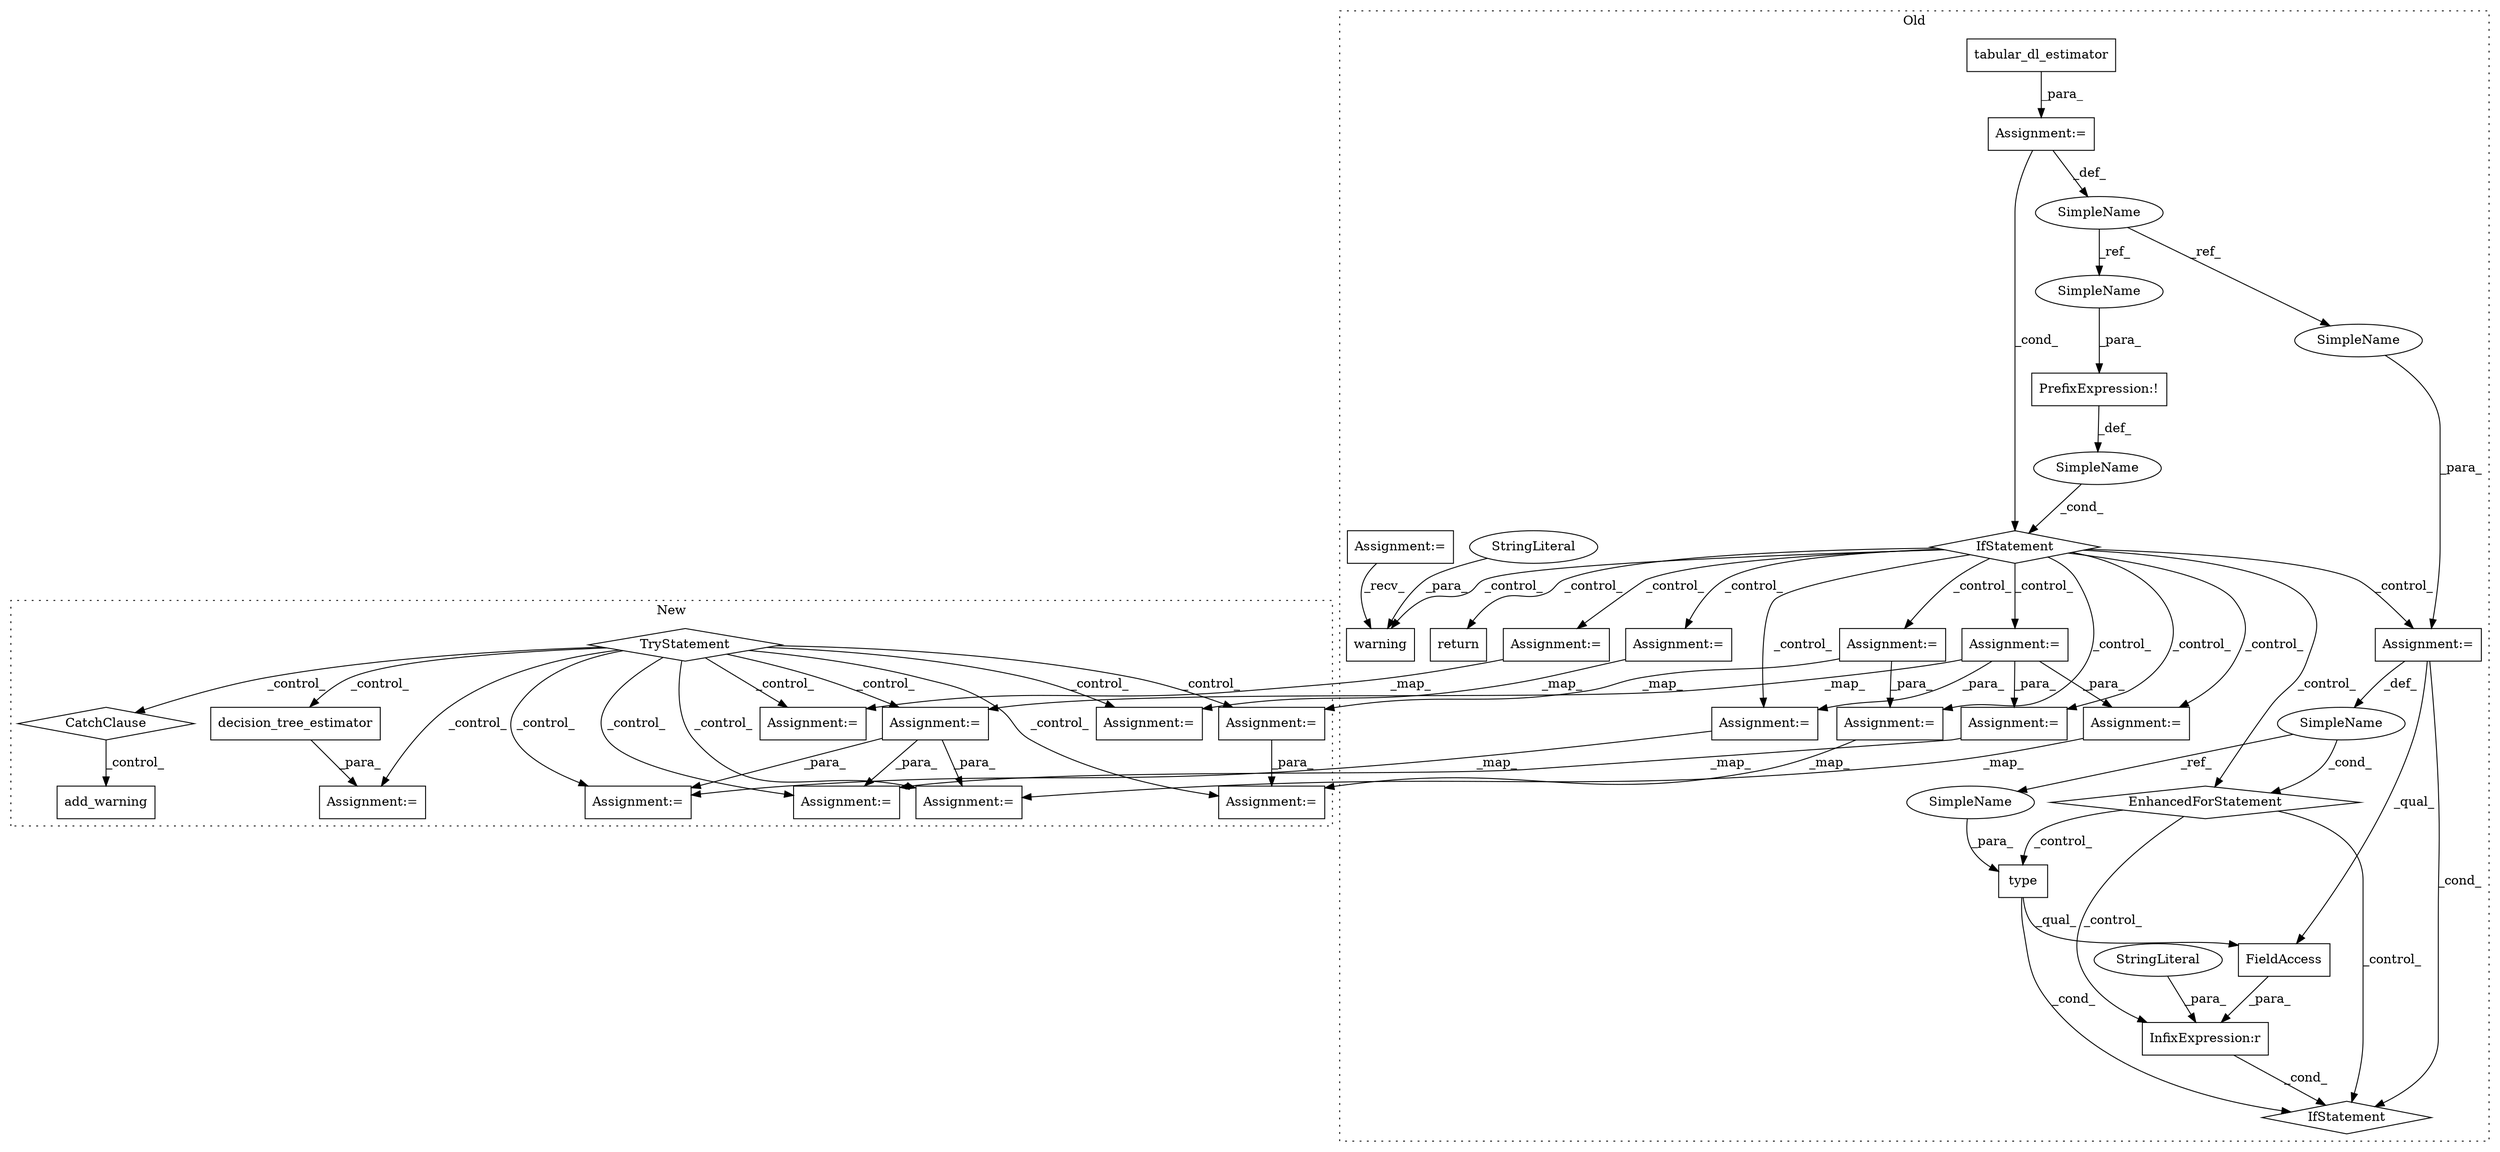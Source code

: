 digraph G {
subgraph cluster0 {
1 [label="type" a="32" s="5918,5933" l="5,1" shape="box"];
5 [label="InfixExpression:r" a="27" s="5943" l="4" shape="box"];
6 [label="IfStatement" a="25" s="5914,5982" l="4,2" shape="diamond"];
7 [label="SimpleName" a="42" s="" l="" shape="ellipse"];
9 [label="Assignment:=" a="7" s="4932" l="1" shape="box"];
10 [label="PrefixExpression:!" a="38" s="4356" l="1" shape="box"];
11 [label="EnhancedForStatement" a="70" s="5819,5904" l="53,2" shape="diamond"];
12 [label="SimpleName" a="42" s="5876" l="10" shape="ellipse"];
14 [label="StringLiteral" a="45" s="5947" l="35" shape="ellipse"];
15 [label="Assignment:=" a="7" s="4501" l="1" shape="box"];
18 [label="Assignment:=" a="7" s="5577" l="1" shape="box"];
19 [label="Assignment:=" a="7" s="4867" l="1" shape="box"];
22 [label="Assignment:=" a="7" s="4692" l="1" shape="box"];
24 [label="Assignment:=" a="7" s="5654" l="1" shape="box"];
25 [label="tabular_dl_estimator" a="32" s="4298,4345" l="21,1" shape="box"];
26 [label="FieldAccess" a="22" s="5918" l="25" shape="box"];
28 [label="IfStatement" a="25" s="4352,4372" l="4,2" shape="diamond"];
29 [label="warning" a="32" s="4390,4460" l="8,1" shape="box"];
30 [label="SimpleName" a="42" s="4282" l="15" shape="ellipse"];
31 [label="Assignment:=" a="7" s="5819,5904" l="53,2" shape="box"];
32 [label="StringLiteral" a="45" s="4398" l="62" shape="ellipse"];
33 [label="Assignment:=" a="7" s="4164" l="7" shape="box"];
34 [label="Assignment:=" a="7" s="4297" l="1" shape="box"];
35 [label="return" a="41" s="4469" l="7" shape="box"];
36 [label="Assignment:=" a="7" s="5443" l="1" shape="box"];
38 [label="Assignment:=" a="7" s="5611" l="1" shape="box"];
40 [label="SimpleName" a="42" s="4357" l="15" shape="ellipse"];
41 [label="SimpleName" a="42" s="5889" l="15" shape="ellipse"];
42 [label="SimpleName" a="42" s="5923" l="10" shape="ellipse"];
label = "Old";
style="dotted";
}
subgraph cluster1 {
2 [label="TryStatement" a="54" s="4240" l="4" shape="diamond"];
3 [label="CatchClause" a="12" s="6560,6589" l="11,2" shape="diamond"];
4 [label="Assignment:=" a="7" s="5660" l="1" shape="box"];
8 [label="Assignment:=" a="7" s="4725" l="1" shape="box"];
13 [label="decision_tree_estimator" a="32" s="5661" l="25" shape="box"];
16 [label="Assignment:=" a="7" s="4266" l="1" shape="box"];
17 [label="Assignment:=" a="7" s="5396" l="1" shape="box"];
20 [label="Assignment:=" a="7" s="4658" l="1" shape="box"];
21 [label="Assignment:=" a="7" s="4473" l="1" shape="box"];
23 [label="Assignment:=" a="7" s="5477" l="1" shape="box"];
27 [label="add_warning" a="32" s="6599,6612" l="12,1" shape="box"];
37 [label="Assignment:=" a="7" s="5256" l="1" shape="box"];
39 [label="Assignment:=" a="7" s="5432" l="1" shape="box"];
label = "New";
style="dotted";
}
1 -> 6 [label="_cond_"];
1 -> 26 [label="_qual_"];
2 -> 39 [label="_control_"];
2 -> 37 [label="_control_"];
2 -> 8 [label="_control_"];
2 -> 4 [label="_control_"];
2 -> 20 [label="_control_"];
2 -> 21 [label="_control_"];
2 -> 17 [label="_control_"];
2 -> 23 [label="_control_"];
2 -> 3 [label="_control_"];
2 -> 13 [label="_control_"];
2 -> 16 [label="_control_"];
3 -> 27 [label="_control_"];
5 -> 6 [label="_cond_"];
7 -> 28 [label="_cond_"];
9 -> 8 [label="_map_"];
10 -> 7 [label="_def_"];
11 -> 5 [label="_control_"];
11 -> 6 [label="_control_"];
11 -> 1 [label="_control_"];
12 -> 42 [label="_ref_"];
12 -> 11 [label="_cond_"];
13 -> 4 [label="_para_"];
14 -> 5 [label="_para_"];
15 -> 36 [label="_para_"];
15 -> 19 [label="_para_"];
15 -> 9 [label="_para_"];
15 -> 16 [label="_map_"];
16 -> 8 [label="_para_"];
16 -> 20 [label="_para_"];
16 -> 37 [label="_para_"];
17 -> 23 [label="_para_"];
18 -> 17 [label="_map_"];
18 -> 24 [label="_para_"];
19 -> 20 [label="_map_"];
22 -> 21 [label="_map_"];
24 -> 23 [label="_map_"];
25 -> 34 [label="_para_"];
26 -> 5 [label="_para_"];
28 -> 35 [label="_control_"];
28 -> 24 [label="_control_"];
28 -> 11 [label="_control_"];
28 -> 22 [label="_control_"];
28 -> 9 [label="_control_"];
28 -> 19 [label="_control_"];
28 -> 38 [label="_control_"];
28 -> 15 [label="_control_"];
28 -> 18 [label="_control_"];
28 -> 29 [label="_control_"];
28 -> 31 [label="_control_"];
28 -> 36 [label="_control_"];
30 -> 41 [label="_ref_"];
30 -> 40 [label="_ref_"];
31 -> 26 [label="_qual_"];
31 -> 6 [label="_cond_"];
31 -> 12 [label="_def_"];
32 -> 29 [label="_para_"];
33 -> 29 [label="_recv_"];
34 -> 30 [label="_def_"];
34 -> 28 [label="_cond_"];
36 -> 37 [label="_map_"];
38 -> 39 [label="_map_"];
40 -> 10 [label="_para_"];
41 -> 31 [label="_para_"];
42 -> 1 [label="_para_"];
}
